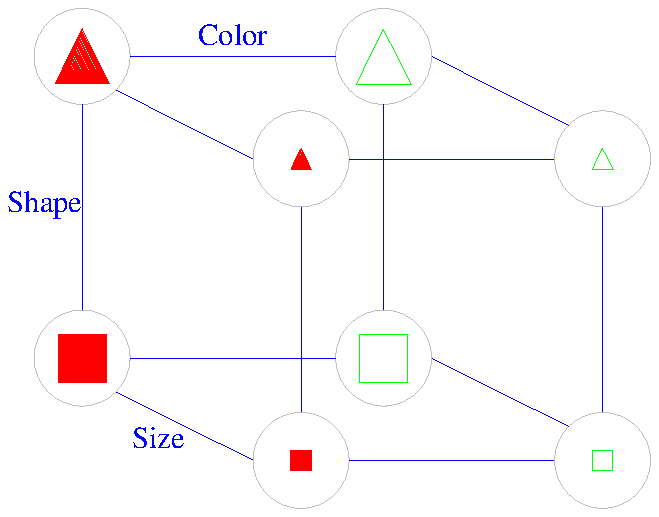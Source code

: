 
.ps 8

.PS 4.0 2.5

# shep61_f2.pic, 22 Feb 19

define triangle {

move left $1/2
move down $1/2
line right $1 then up $1 left $1/2 then down $1 left $1/2 outline "green"
}

define fill_triangle {

move left $1/2
move down $1/2
for len=0 to $1/2 by $1 / 100 do
   {
   move up $1 / 200
   move right $1 / 200
   line right $1-2*len then up $1-2*len left ($1-2*len)/2 then down $1-2*len left ($1-2*len)/2 outline "red"
   }
}

define square_ring {
C: circle outline "grey"
   move to last circle.c
   fill_triangle(0.08)
   move to last circle.s
   line down 0.3 "\s+3Shape\s-3" rjust outline "blue"
   move to last circle.se
   line down 0.1 right 0.2 outline "blue"
   circle outline "grey"
   move to last circle.c
   fill_triangle(0.03)
   move to last circle.s
   line down 0.3 outline "blue"
   move to last circle.e
   line right 0.3 outline "blue"
   circle outline "grey"
   move to last circle.c
   triangle(0.03)
   move to last circle.s
   line down 0.3 outline "blue"
   move to last circle.nw
   line up 0.1 left 0.2 outline "blue"
   circle outline "grey"
   move to last circle.c
   triangle(0.08)
   move to last circle.s
   line down 0.3 outline "blue"
   move to last circle.w
   line left 0.3 "\s+3Color\s-3" above outline "blue"
   
   move to C.s
   move down 0.3
   circle outline "grey"
   box ht 0.07 wid 0.07 fill colored "red" at last circle.c
   move to last circle.se
   line down 0.1 right 0.2 "\s+3Size\s-3" rjust below outline "blue"
   circle outline "grey"
   box ht 0.03 wid 0.03 fill colored "red" at last circle.c
   move to last circle.e
   line right 0.3 outline "blue"
   circle outline "grey"
   box ht 0.03 wid 0.03 outline "green" at last circle.c
   move to last circle.nw
   line up 0.1 left 0.2 outline "blue"
   circle outline "grey"
   box ht 0.07 wid 0.07 outline "green" at last circle.c
   move to last circle.w
   line left 0.3 outline "blue"
  
   }

circlerad=0.07
fillval=1.0

square_ring

.PE

